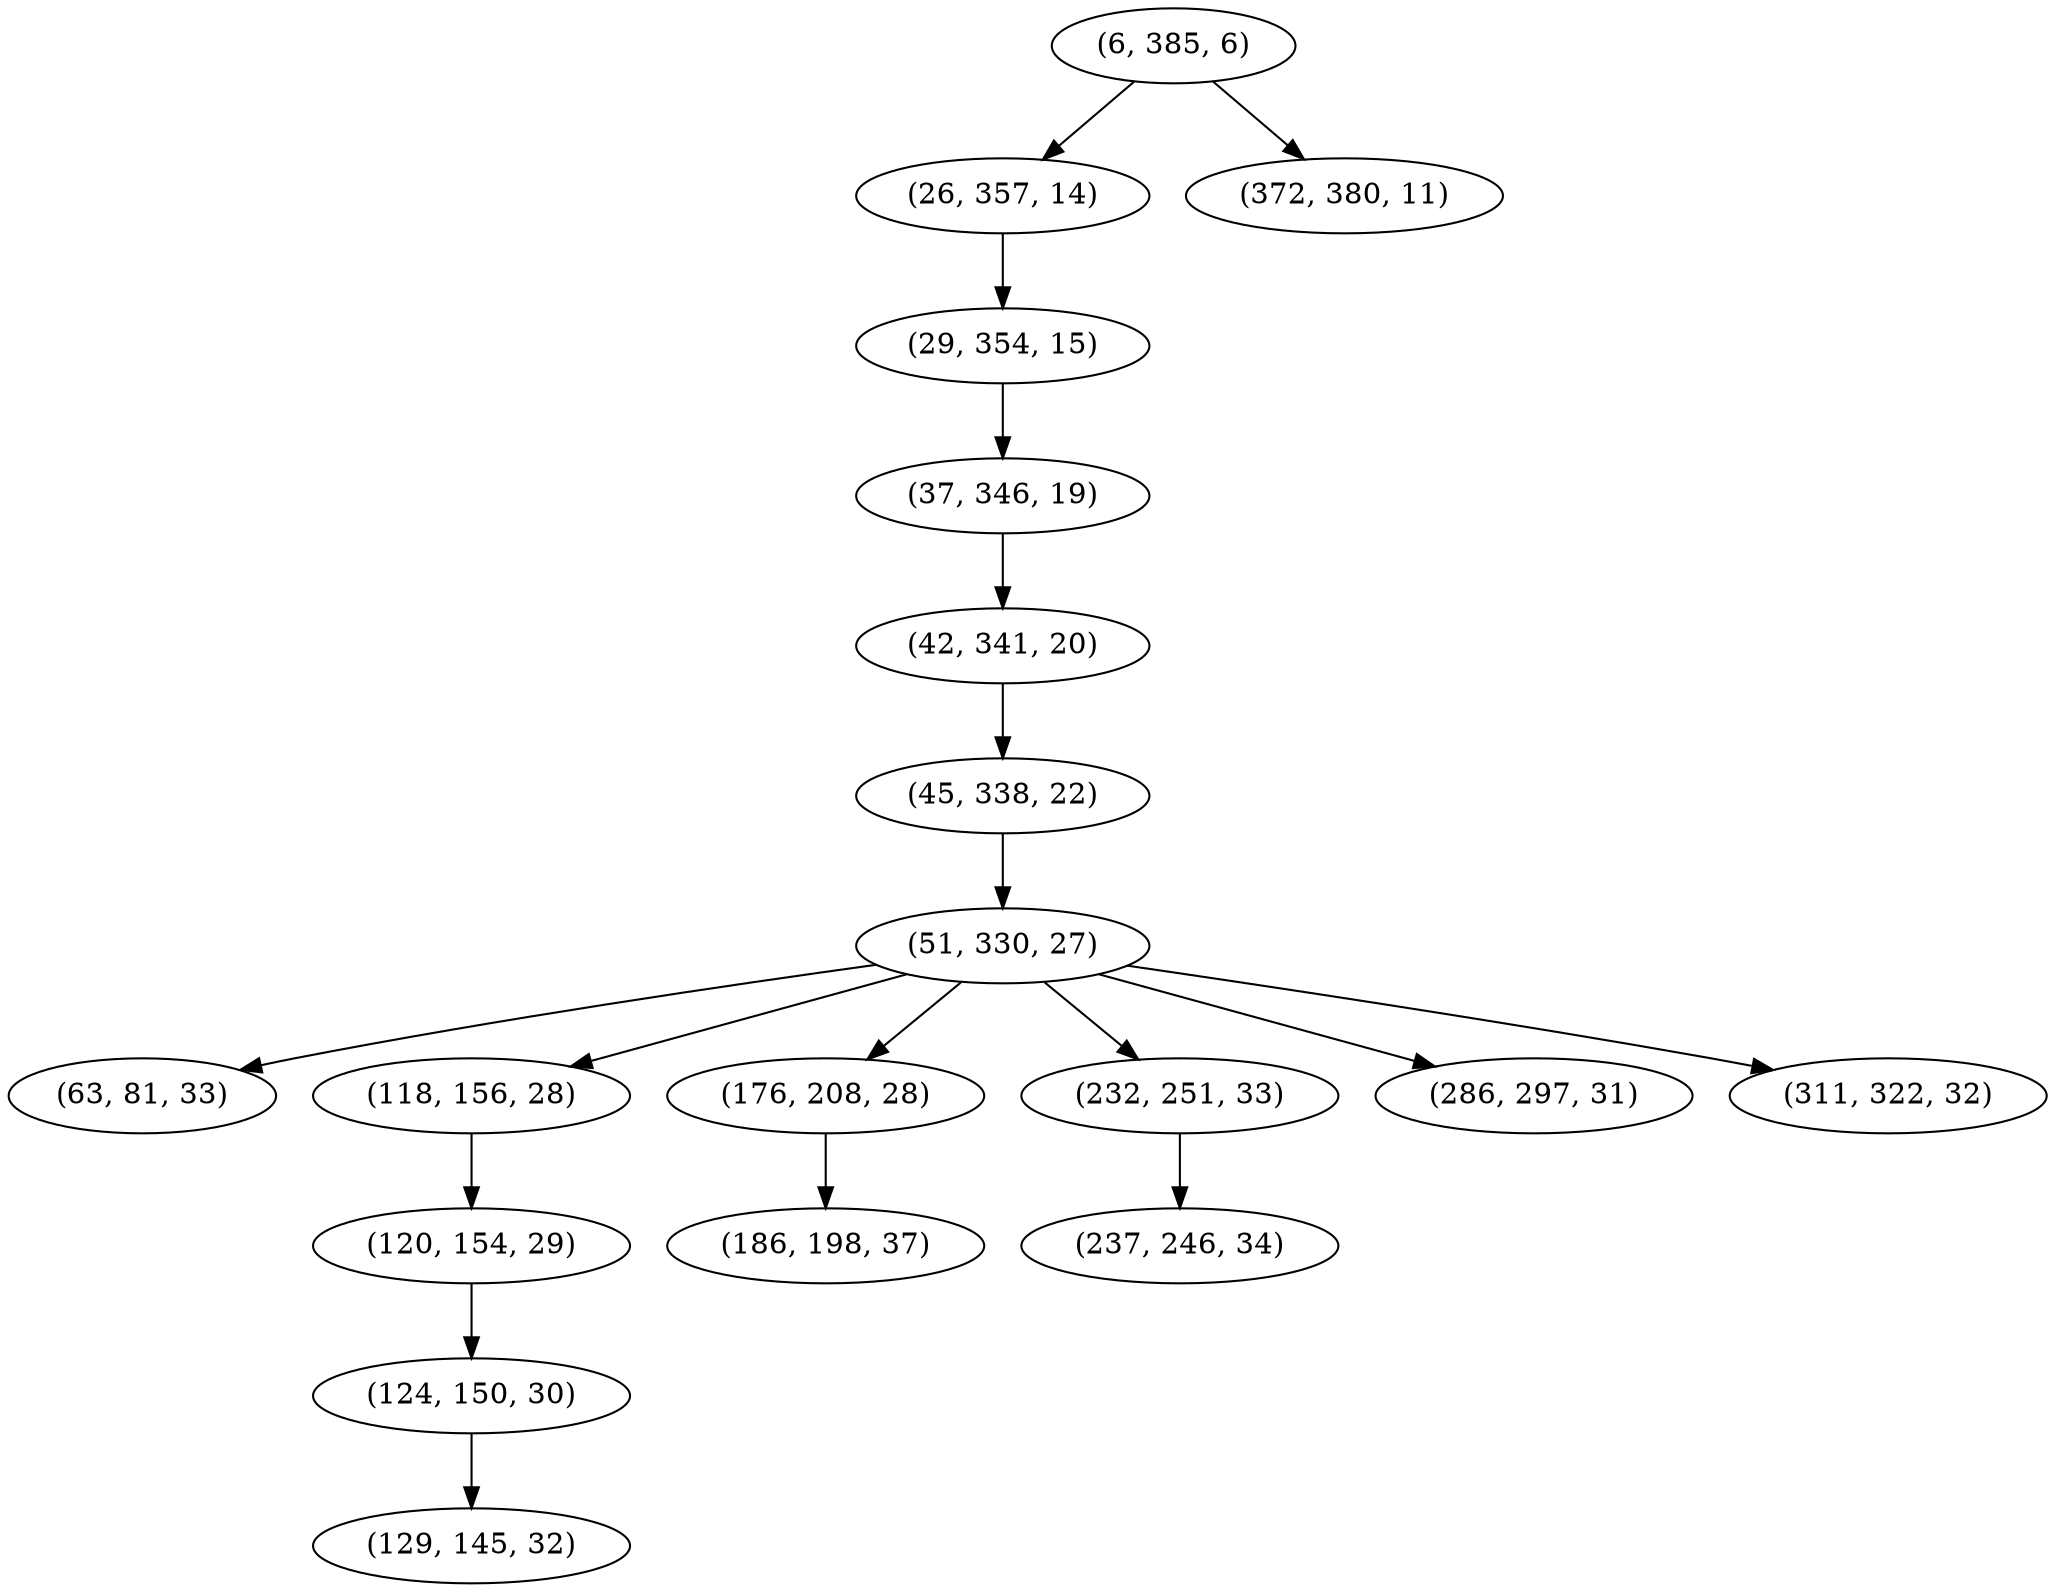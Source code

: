 digraph tree {
    "(6, 385, 6)";
    "(26, 357, 14)";
    "(29, 354, 15)";
    "(37, 346, 19)";
    "(42, 341, 20)";
    "(45, 338, 22)";
    "(51, 330, 27)";
    "(63, 81, 33)";
    "(118, 156, 28)";
    "(120, 154, 29)";
    "(124, 150, 30)";
    "(129, 145, 32)";
    "(176, 208, 28)";
    "(186, 198, 37)";
    "(232, 251, 33)";
    "(237, 246, 34)";
    "(286, 297, 31)";
    "(311, 322, 32)";
    "(372, 380, 11)";
    "(6, 385, 6)" -> "(26, 357, 14)";
    "(6, 385, 6)" -> "(372, 380, 11)";
    "(26, 357, 14)" -> "(29, 354, 15)";
    "(29, 354, 15)" -> "(37, 346, 19)";
    "(37, 346, 19)" -> "(42, 341, 20)";
    "(42, 341, 20)" -> "(45, 338, 22)";
    "(45, 338, 22)" -> "(51, 330, 27)";
    "(51, 330, 27)" -> "(63, 81, 33)";
    "(51, 330, 27)" -> "(118, 156, 28)";
    "(51, 330, 27)" -> "(176, 208, 28)";
    "(51, 330, 27)" -> "(232, 251, 33)";
    "(51, 330, 27)" -> "(286, 297, 31)";
    "(51, 330, 27)" -> "(311, 322, 32)";
    "(118, 156, 28)" -> "(120, 154, 29)";
    "(120, 154, 29)" -> "(124, 150, 30)";
    "(124, 150, 30)" -> "(129, 145, 32)";
    "(176, 208, 28)" -> "(186, 198, 37)";
    "(232, 251, 33)" -> "(237, 246, 34)";
}
